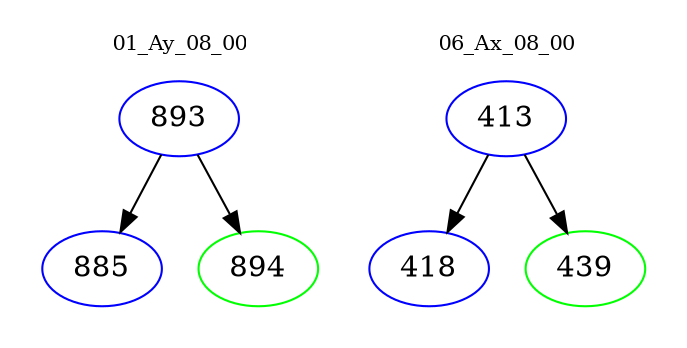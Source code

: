 digraph{
subgraph cluster_0 {
color = white
label = "01_Ay_08_00";
fontsize=10;
T0_893 [label="893", color="blue"]
T0_893 -> T0_885 [color="black"]
T0_885 [label="885", color="blue"]
T0_893 -> T0_894 [color="black"]
T0_894 [label="894", color="green"]
}
subgraph cluster_1 {
color = white
label = "06_Ax_08_00";
fontsize=10;
T1_413 [label="413", color="blue"]
T1_413 -> T1_418 [color="black"]
T1_418 [label="418", color="blue"]
T1_413 -> T1_439 [color="black"]
T1_439 [label="439", color="green"]
}
}
